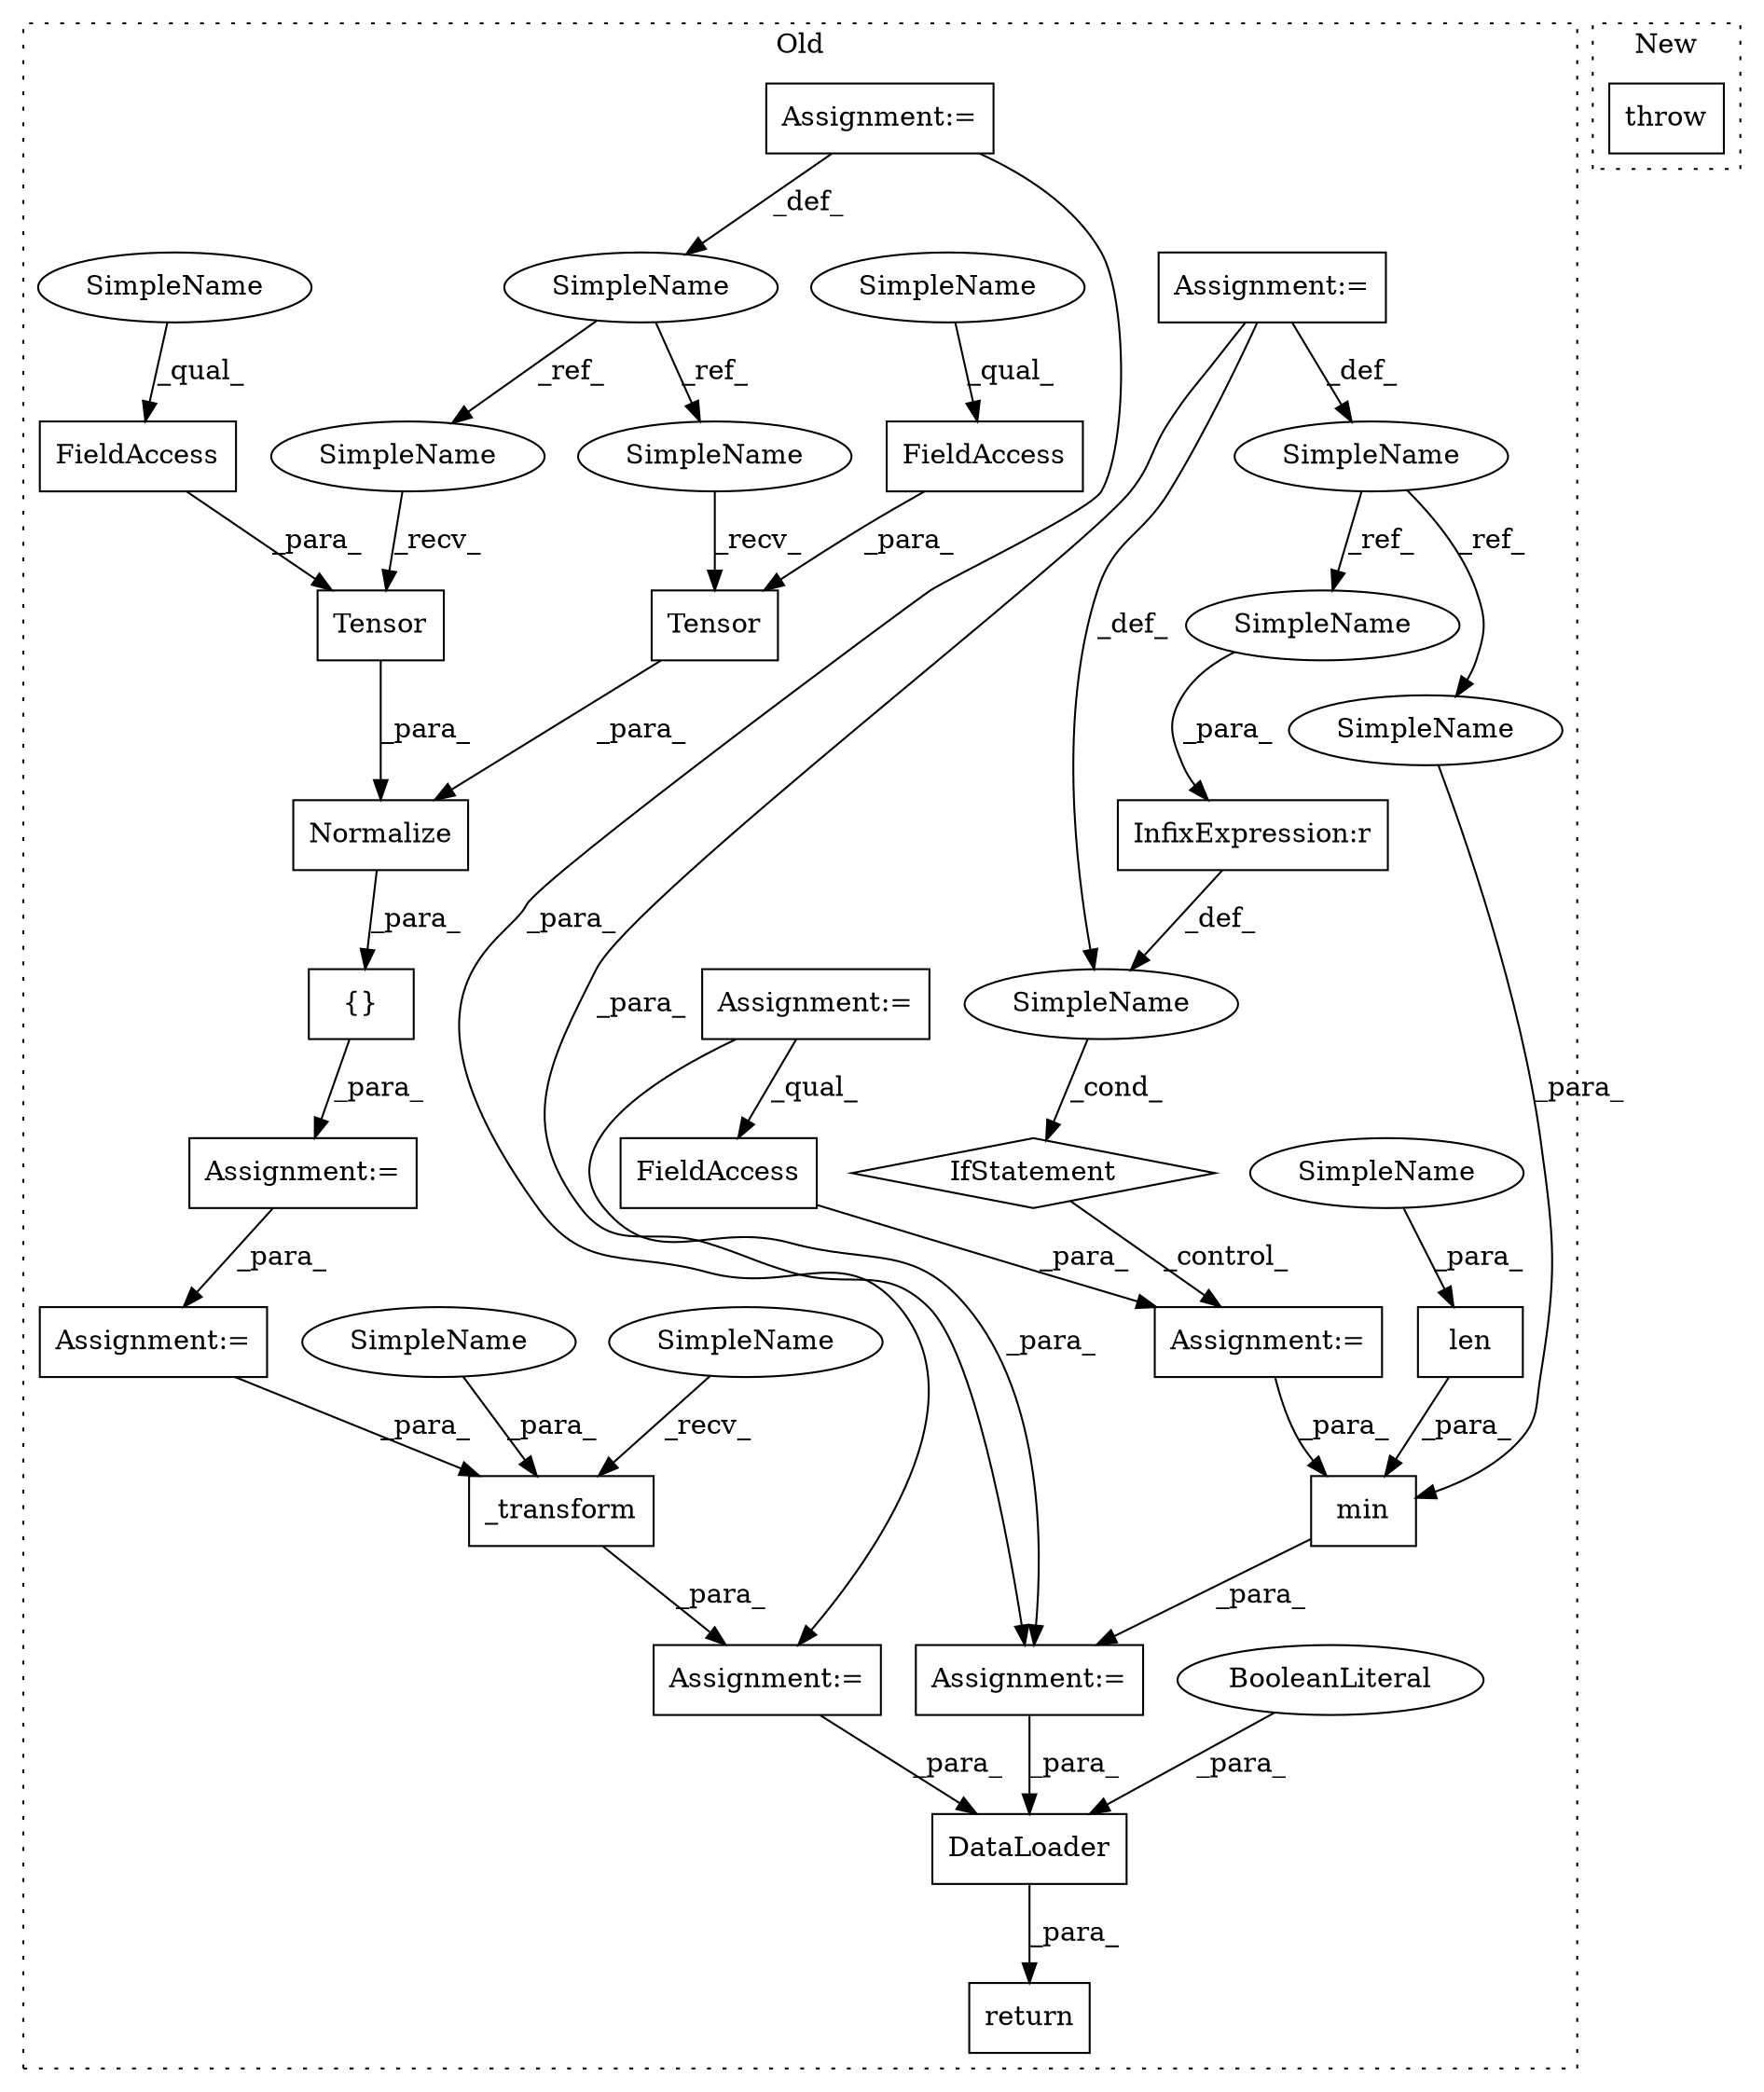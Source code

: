 digraph G {
subgraph cluster0 {
1 [label="Tensor" a="32" s="3095,3111" l="7,1" shape="box"];
3 [label="FieldAccess" a="22" s="3102" l="9" shape="box"];
4 [label="Assignment:=" a="7" s="3155" l="1" shape="box"];
5 [label="Assignment:=" a="7" s="3068" l="1" shape="box"];
6 [label="_transform" a="32" s="3186,3222" l="11,1" shape="box"];
7 [label="Normalize" a="32" s="3079,3135" l="10,1" shape="box"];
8 [label="{}" a="4" s="3078,3136" l="1,1" shape="box"];
9 [label="Tensor" a="32" s="3119,3134" l="7,1" shape="box"];
10 [label="SimpleName" a="42" s="3011" l="5" shape="ellipse"];
11 [label="DataLoader" a="32" s="3356,3391" l="11,1" shape="box"];
12 [label="BooleanLiteral" a="9" s="3386" l="5" shape="ellipse"];
13 [label="min" a="32" s="3318,3342" l="4,1" shape="box"];
14 [label="SimpleName" a="42" s="2925" l="10" shape="ellipse"];
15 [label="InfixExpression:r" a="27" s="3243" l="4" shape="box"];
16 [label="len" a="32" s="3322,3330" l="4,1" shape="box"];
17 [label="FieldAccess" a="22" s="3126" l="8" shape="box"];
18 [label="IfStatement" a="25" s="3229,3251" l="4,2" shape="diamond"];
19 [label="SimpleName" a="42" s="" l="" shape="ellipse"];
20 [label="Assignment:=" a="7" s="3271" l="1" shape="box"];
21 [label="FieldAccess" a="22" s="3272" l="23" shape="box"];
22 [label="Assignment:=" a="7" s="2993" l="8" shape="box"];
23 [label="Assignment:=" a="7" s="3317" l="1" shape="box"];
24 [label="Assignment:=" a="7" s="2925" l="10" shape="box"];
25 [label="Assignment:=" a="7" s="3011" l="5" shape="box"];
26 [label="Assignment:=" a="7" s="3180" l="1" shape="box"];
27 [label="return" a="41" s="3349" l="7" shape="box"];
28 [label="SimpleName" a="42" s="3089" l="5" shape="ellipse"];
29 [label="SimpleName" a="42" s="3113" l="5" shape="ellipse"];
30 [label="SimpleName" a="42" s="3210" l="4" shape="ellipse"];
31 [label="SimpleName" a="42" s="3326" l="4" shape="ellipse"];
32 [label="SimpleName" a="42" s="3126" l="4" shape="ellipse"];
33 [label="SimpleName" a="42" s="3181" l="4" shape="ellipse"];
34 [label="SimpleName" a="42" s="3102" l="4" shape="ellipse"];
35 [label="SimpleName" a="42" s="3233" l="10" shape="ellipse"];
36 [label="SimpleName" a="42" s="3332" l="10" shape="ellipse"];
label = "Old";
style="dotted";
}
subgraph cluster1 {
2 [label="throw" a="53" s="1776" l="6" shape="box"];
label = "New";
style="dotted";
}
1 -> 7 [label="_para_"];
3 -> 1 [label="_para_"];
4 -> 6 [label="_para_"];
5 -> 4 [label="_para_"];
6 -> 26 [label="_para_"];
7 -> 8 [label="_para_"];
8 -> 5 [label="_para_"];
9 -> 7 [label="_para_"];
10 -> 28 [label="_ref_"];
10 -> 29 [label="_ref_"];
11 -> 27 [label="_para_"];
12 -> 11 [label="_para_"];
13 -> 23 [label="_para_"];
14 -> 36 [label="_ref_"];
14 -> 35 [label="_ref_"];
15 -> 19 [label="_def_"];
16 -> 13 [label="_para_"];
17 -> 9 [label="_para_"];
18 -> 20 [label="_control_"];
19 -> 18 [label="_cond_"];
20 -> 13 [label="_para_"];
21 -> 20 [label="_para_"];
22 -> 23 [label="_para_"];
22 -> 21 [label="_qual_"];
23 -> 11 [label="_para_"];
24 -> 19 [label="_def_"];
24 -> 23 [label="_para_"];
24 -> 14 [label="_def_"];
25 -> 26 [label="_para_"];
25 -> 10 [label="_def_"];
26 -> 11 [label="_para_"];
28 -> 1 [label="_recv_"];
29 -> 9 [label="_recv_"];
30 -> 6 [label="_para_"];
31 -> 16 [label="_para_"];
32 -> 17 [label="_qual_"];
33 -> 6 [label="_recv_"];
34 -> 3 [label="_qual_"];
35 -> 15 [label="_para_"];
36 -> 13 [label="_para_"];
}